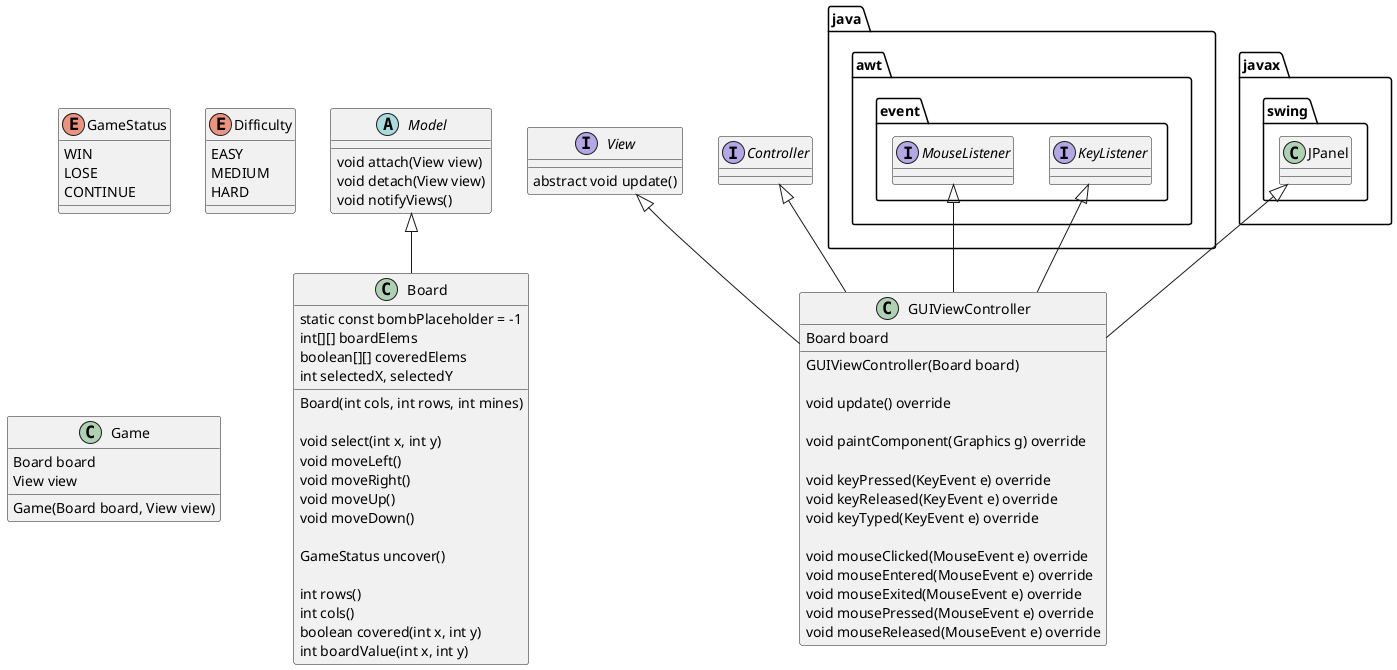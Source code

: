 @startuml

abstract class Model {
    void attach(View view)
    void detach(View view)
    void notifyViews()
}

class Board {

    static const bombPlaceholder = -1
    int[][] boardElems
    boolean[][] coveredElems
    int selectedX, selectedY

    Board(int cols, int rows, int mines)

    void select(int x, int y)
    void moveLeft()
    void moveRight()
    void moveUp()
    void moveDown()

    GameStatus uncover()

    int rows()
    int cols()
    boolean covered(int x, int y)
    int boardValue(int x, int y)
}

enum GameStatus {
    WIN
    LOSE
    CONTINUE
}

enum Difficulty {
    EASY
    MEDIUM
    HARD
}

class GUIViewController {
    Board board

    GUIViewController(Board board)

    void update() override

    void paintComponent(Graphics g) override

    void keyPressed(KeyEvent e) override
    void keyReleased(KeyEvent e) override
    void keyTyped(KeyEvent e) override

    void mouseClicked(MouseEvent e) override
    void mouseEntered(MouseEvent e) override
    void mouseExited(MouseEvent e) override
    void mousePressed(MouseEvent e) override
    void mouseReleased(MouseEvent e) override
}

interface View {
    abstract void update()
}

class Game {
    Board board
    View view

    Game(Board board, View view)
}

interface java.awt.event.KeyListener
interface java.awt.event.MouseListener
class javax.swing.JPanel

interface Controller

Model <|-- Board
Controller <|-- GUIViewController
View <|-- GUIViewController
java.awt.event.KeyListener <|-- GUIViewController
java.awt.event.MouseListener <|-- GUIViewController
javax.swing.JPanel <|-- GUIViewController

@enduml
